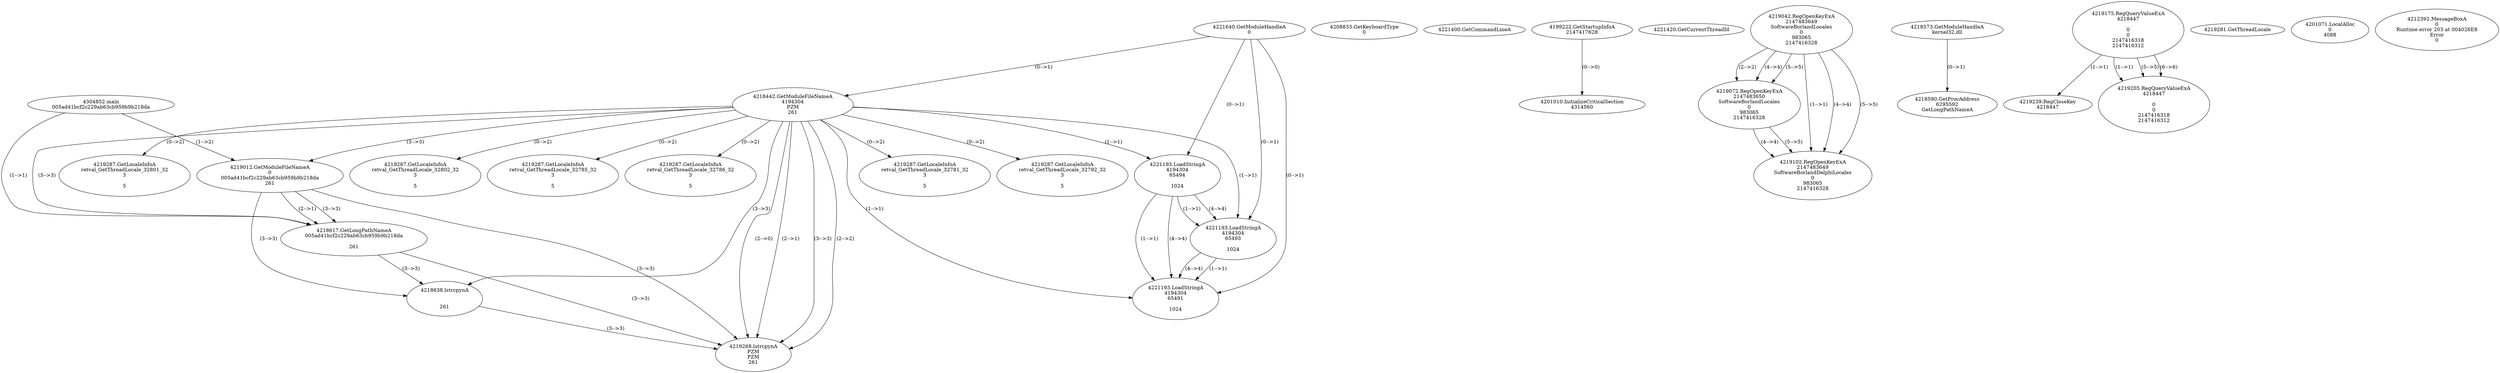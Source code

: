 // Global SCDG with merge call
digraph {
	0 [label="4304852.main
005ad41bcf2c229ab63cb959b9b218da"]
	1 [label="4221640.GetModuleHandleA
0"]
	2 [label="4208833.GetKeyboardType
0"]
	3 [label="4221400.GetCommandLineA
"]
	4 [label="4199222.GetStartupInfoA
2147417628"]
	5 [label="4221420.GetCurrentThreadId
"]
	6 [label="4218442.GetModuleFileNameA
4194304
PZM
261"]
	1 -> 6 [label="(0-->1)"]
	7 [label="4219012.GetModuleFileNameA
0
005ad41bcf2c229ab63cb959b9b218da
261"]
	0 -> 7 [label="(1-->2)"]
	6 -> 7 [label="(3-->3)"]
	8 [label="4219042.RegOpenKeyExA
2147483649
Software\Borland\Locales
0
983065
2147416328"]
	9 [label="4218573.GetModuleHandleA
kernel32.dll"]
	10 [label="4218590.GetProcAddress
6295592
GetLongPathNameA"]
	9 -> 10 [label="(0-->1)"]
	11 [label="4218617.GetLongPathNameA
005ad41bcf2c229ab63cb959b9b218da

261"]
	0 -> 11 [label="(1-->1)"]
	7 -> 11 [label="(2-->1)"]
	6 -> 11 [label="(3-->3)"]
	7 -> 11 [label="(3-->3)"]
	12 [label="4218638.lstrcpynA


261"]
	6 -> 12 [label="(3-->3)"]
	7 -> 12 [label="(3-->3)"]
	11 -> 12 [label="(3-->3)"]
	13 [label="4219175.RegQueryValueExA
4218447

0
0
2147416318
2147416312"]
	14 [label="4219239.RegCloseKey
4218447"]
	13 -> 14 [label="(1-->1)"]
	15 [label="4219268.lstrcpynA
PZM
PZM
261"]
	6 -> 15 [label="(2-->1)"]
	6 -> 15 [label="(2-->2)"]
	6 -> 15 [label="(3-->3)"]
	7 -> 15 [label="(3-->3)"]
	11 -> 15 [label="(3-->3)"]
	12 -> 15 [label="(3-->3)"]
	6 -> 15 [label="(2-->0)"]
	16 [label="4219281.GetThreadLocale
"]
	17 [label="4219287.GetLocaleInfoA
retval_GetThreadLocale_32781_32
3

5"]
	6 -> 17 [label="(0-->2)"]
	18 [label="4221193.LoadStringA
4194304
65494

1024"]
	1 -> 18 [label="(0-->1)"]
	6 -> 18 [label="(1-->1)"]
	19 [label="4201010.InitializeCriticalSection
4314560"]
	4 -> 19 [label="(0-->0)"]
	20 [label="4201071.LocalAlloc
0
4088"]
	21 [label="4212392.MessageBoxA
0
Runtime error 203 at 004026E8
Error
0"]
	22 [label="4219205.RegQueryValueExA
4218447

0
0
2147416318
2147416312"]
	13 -> 22 [label="(1-->1)"]
	13 -> 22 [label="(5-->5)"]
	13 -> 22 [label="(6-->6)"]
	23 [label="4219287.GetLocaleInfoA
retval_GetThreadLocale_32792_32
3

5"]
	6 -> 23 [label="(0-->2)"]
	24 [label="4219072.RegOpenKeyExA
2147483650
Software\Borland\Locales
0
983065
2147416328"]
	8 -> 24 [label="(2-->2)"]
	8 -> 24 [label="(4-->4)"]
	8 -> 24 [label="(5-->5)"]
	25 [label="4219287.GetLocaleInfoA
retval_GetThreadLocale_32801_32
3

5"]
	6 -> 25 [label="(0-->2)"]
	26 [label="4219287.GetLocaleInfoA
retval_GetThreadLocale_32802_32
3

5"]
	6 -> 26 [label="(0-->2)"]
	27 [label="4221193.LoadStringA
4194304
65493

1024"]
	1 -> 27 [label="(0-->1)"]
	6 -> 27 [label="(1-->1)"]
	18 -> 27 [label="(1-->1)"]
	18 -> 27 [label="(4-->4)"]
	28 [label="4219102.RegOpenKeyExA
2147483649
Software\Borland\Delphi\Locales
0
983065
2147416328"]
	8 -> 28 [label="(1-->1)"]
	8 -> 28 [label="(4-->4)"]
	24 -> 28 [label="(4-->4)"]
	8 -> 28 [label="(5-->5)"]
	24 -> 28 [label="(5-->5)"]
	29 [label="4219287.GetLocaleInfoA
retval_GetThreadLocale_32785_32
3

5"]
	6 -> 29 [label="(0-->2)"]
	30 [label="4219287.GetLocaleInfoA
retval_GetThreadLocale_32786_32
3

5"]
	6 -> 30 [label="(0-->2)"]
	31 [label="4221193.LoadStringA
4194304
65491

1024"]
	1 -> 31 [label="(0-->1)"]
	6 -> 31 [label="(1-->1)"]
	18 -> 31 [label="(1-->1)"]
	27 -> 31 [label="(1-->1)"]
	18 -> 31 [label="(4-->4)"]
	27 -> 31 [label="(4-->4)"]
}
